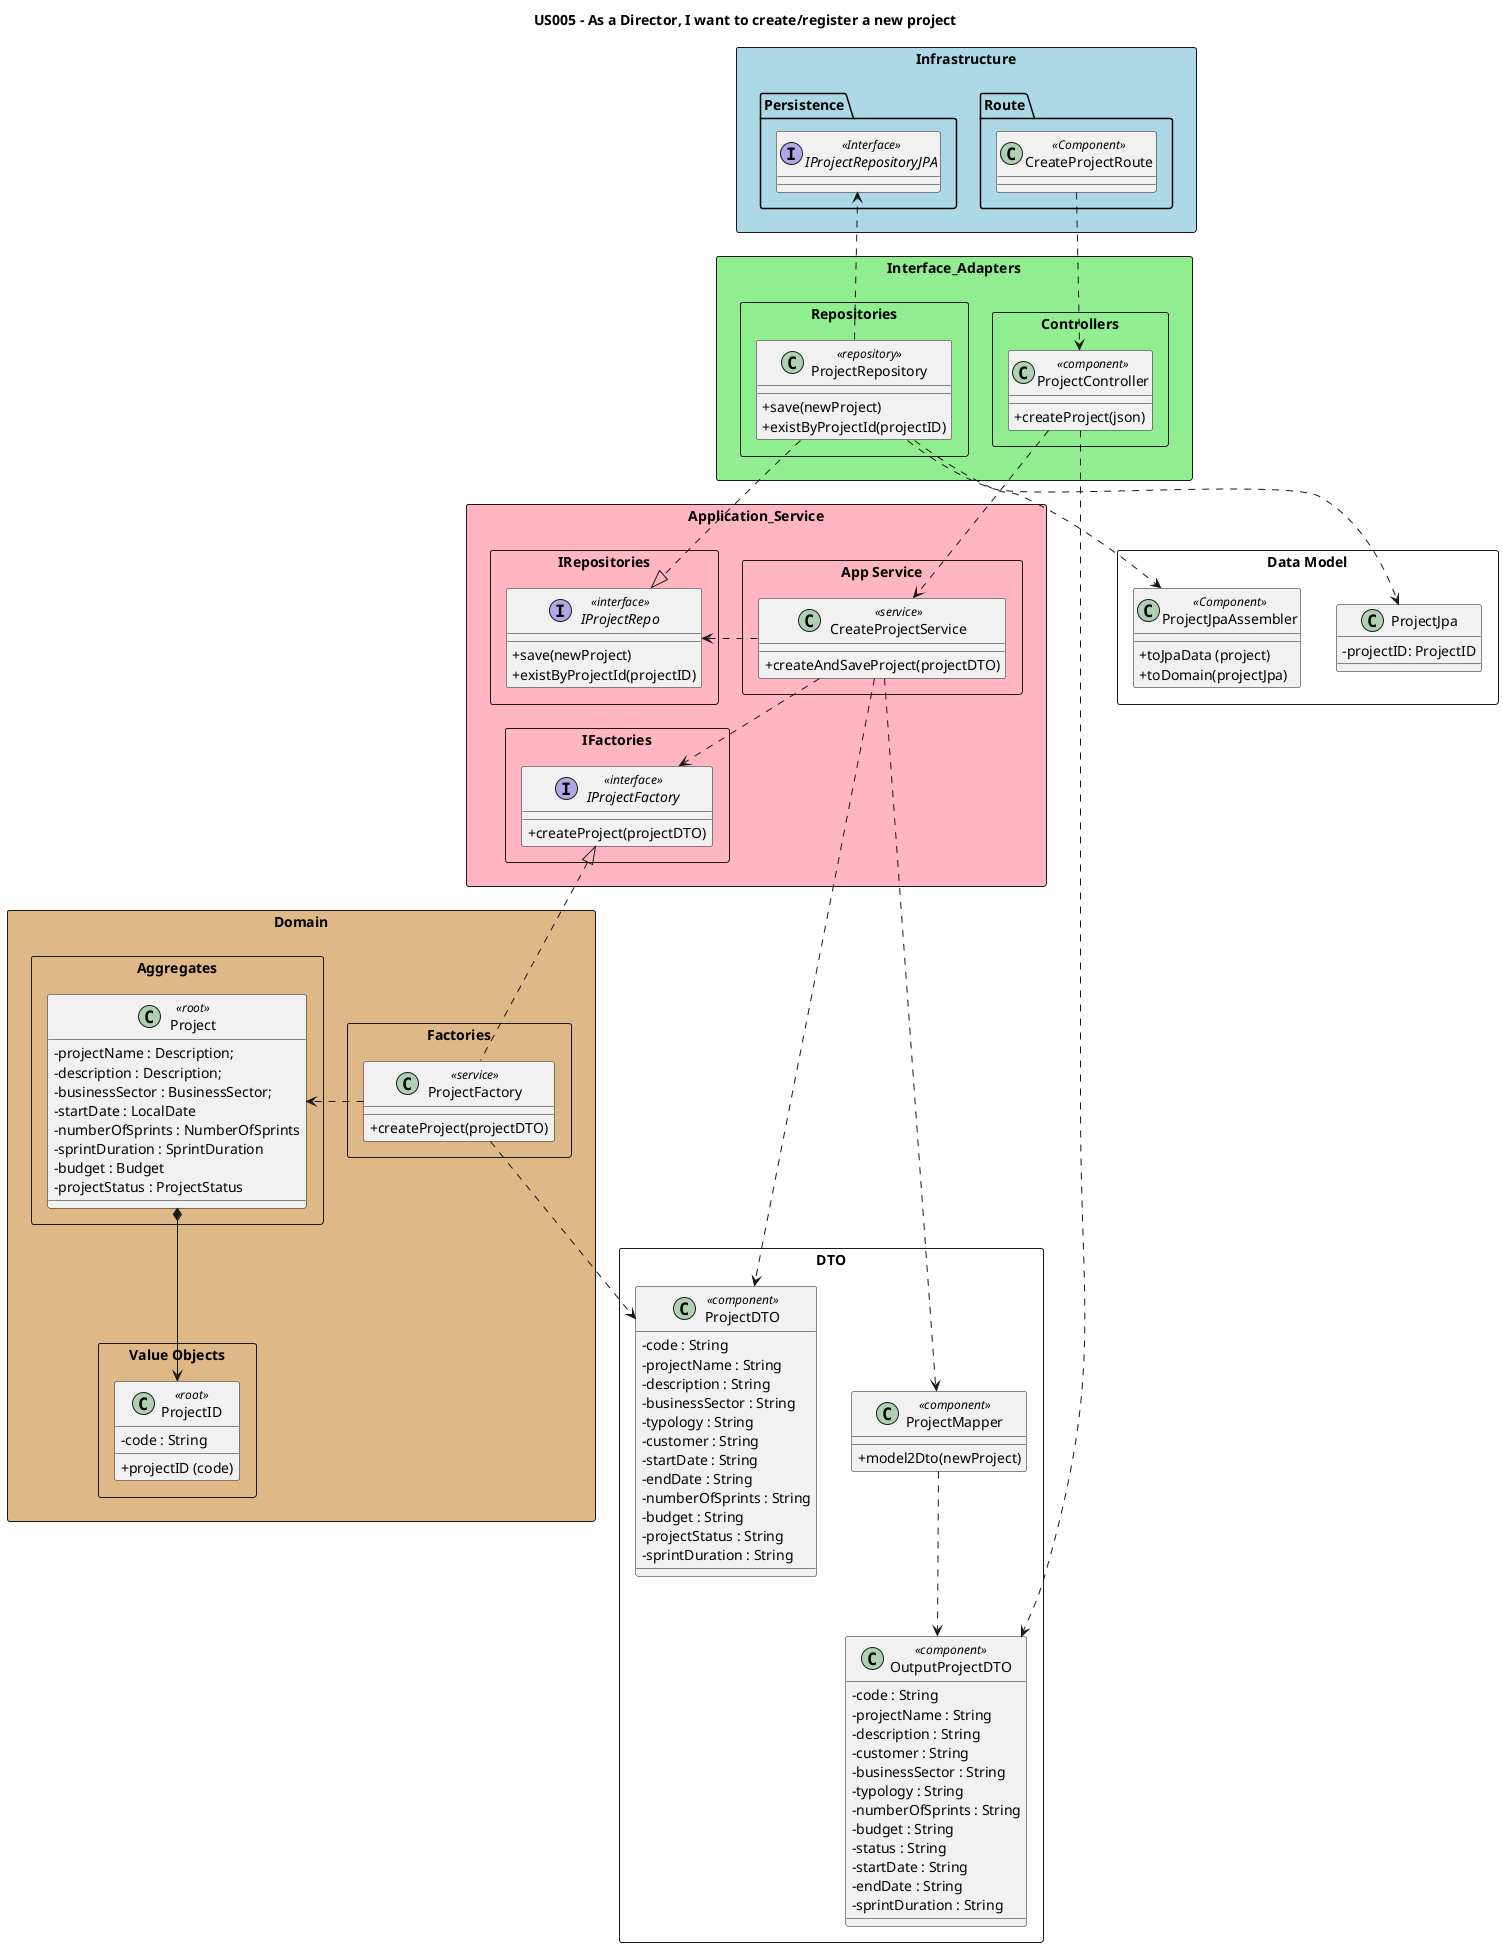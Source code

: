 @startuml
'https://plantuml.com/class-diagram

skinparam classAttributeIconSize 0

title US005 - As a Director, I want to create/register a new project



'-------------------INFRASTRUCTURE-----------------------'
package "Infrastructure" <<Rectangle>>  #lightblue {
package "Route" {
class "CreateProjectRoute" as infra <<Component>>{
}
}
package "Persistence" {
interface "IProjectRepositoryJPA" as jpa <<Interface>>{
}
}
}



package "Data Model" <<Rectangle>>{
class "ProjectJpaAssembler" as assemblerjpa <<Component>> {
+toJpaData (project)
+toDomain(projectJpa)
}
class "ProjectJpa" as projectJPA {
-projectID: ProjectID
}
}



'-------------------INTERFACE ADAPTERS-------------------'
package Interface_Adapters <<Rectangle>> #lightgreen{
package "Controllers" <<Rectangle>> {
class "ProjectController" as Ctrl <<component>> {
+createProject(json)
}
}
package Repositories <<Rectangle>> {
class "ProjectRepository" as projectRepo <<repository>> {
+save(newProject)
+existByProjectId(projectID)
}
}
}

'-------------------APPLICATION SERVICE------------------'
package Application_Service <<Rectangle>> #lightpink {
package IFactories <<Rectangle>> {
interface "IProjectFactory" as inter <<interface>>{
+createProject(projectDTO)
}
}
package IRepositories <<Rectangle>> {
interface "IProjectRepo" as iRepo <<interface>>{
+save(newProject)
+existByProjectId(projectID)
}
}

package "App Service" <<Rectangle>> {
class "CreateProjectService" as service <<service>> {
+createAndSaveProject(projectDTO)
}
}
}


'-------------------DOMAIN-------------------------------'
package Domain <<Rectangle>> #burlywood{
package "Aggregates" <<Rectangle>> {
class "Project" as project <<root>> {
- projectName : Description;
- description : Description;
- businessSector : BusinessSector;
- startDate : LocalDate
- numberOfSprints : NumberOfSprints
- sprintDuration : SprintDuration
- budget : Budget
- projectStatus : ProjectStatus
}
}
package "Factories" <<Rectangle>> {
class "ProjectFactory" as factory <<service>> {
+createProject(projectDTO)
}
}
package "Value Objects" <<Rectangle>> {
class "ProjectID" as projId <<root>> {
- code : String
+ projectID (code)
}
}
}


'-------------------DTO----------------------------------'
package "DTO" <<Rectangle>>{
class "ProjectMapper" as mapper <<component>> {
+model2Dto(newProject)
}
class "ProjectDTO" as projectDTO <<component>>{
- code : String
- projectName : String
- description : String
- businessSector : String
- typology : String
- customer : String
- startDate : String
- endDate : String
- numberOfSprints : String
- budget : String
- projectStatus : String
- sprintDuration : String
}
class "OutputProjectDTO" as outPutDTO <<component>>{
- code : String
- projectName : String
- description : String
- customer : String
- businessSector : String
- typology : String
- numberOfSprints : String
- budget : String
- status : String
- startDate : String
- endDate : String
- sprintDuration : String
}
}


'-------------------RELATIONSHIPS------------------------'
infra ..> Ctrl
Ctrl ..> service
projectRepo ..|> iRepo
service .l.> iRepo
service ..> inter
service .r.> mapper
factory .u.|> inter
factory .r.> project
factory ..> projectDTO
service ..> projectDTO
mapper ..> outPutDTO
Ctrl ..> outPutDTO
project *--> projId

projectRepo ..> jpa
projectRepo ..> assemblerjpa
projectRepo ..> projectJPA
@enduml